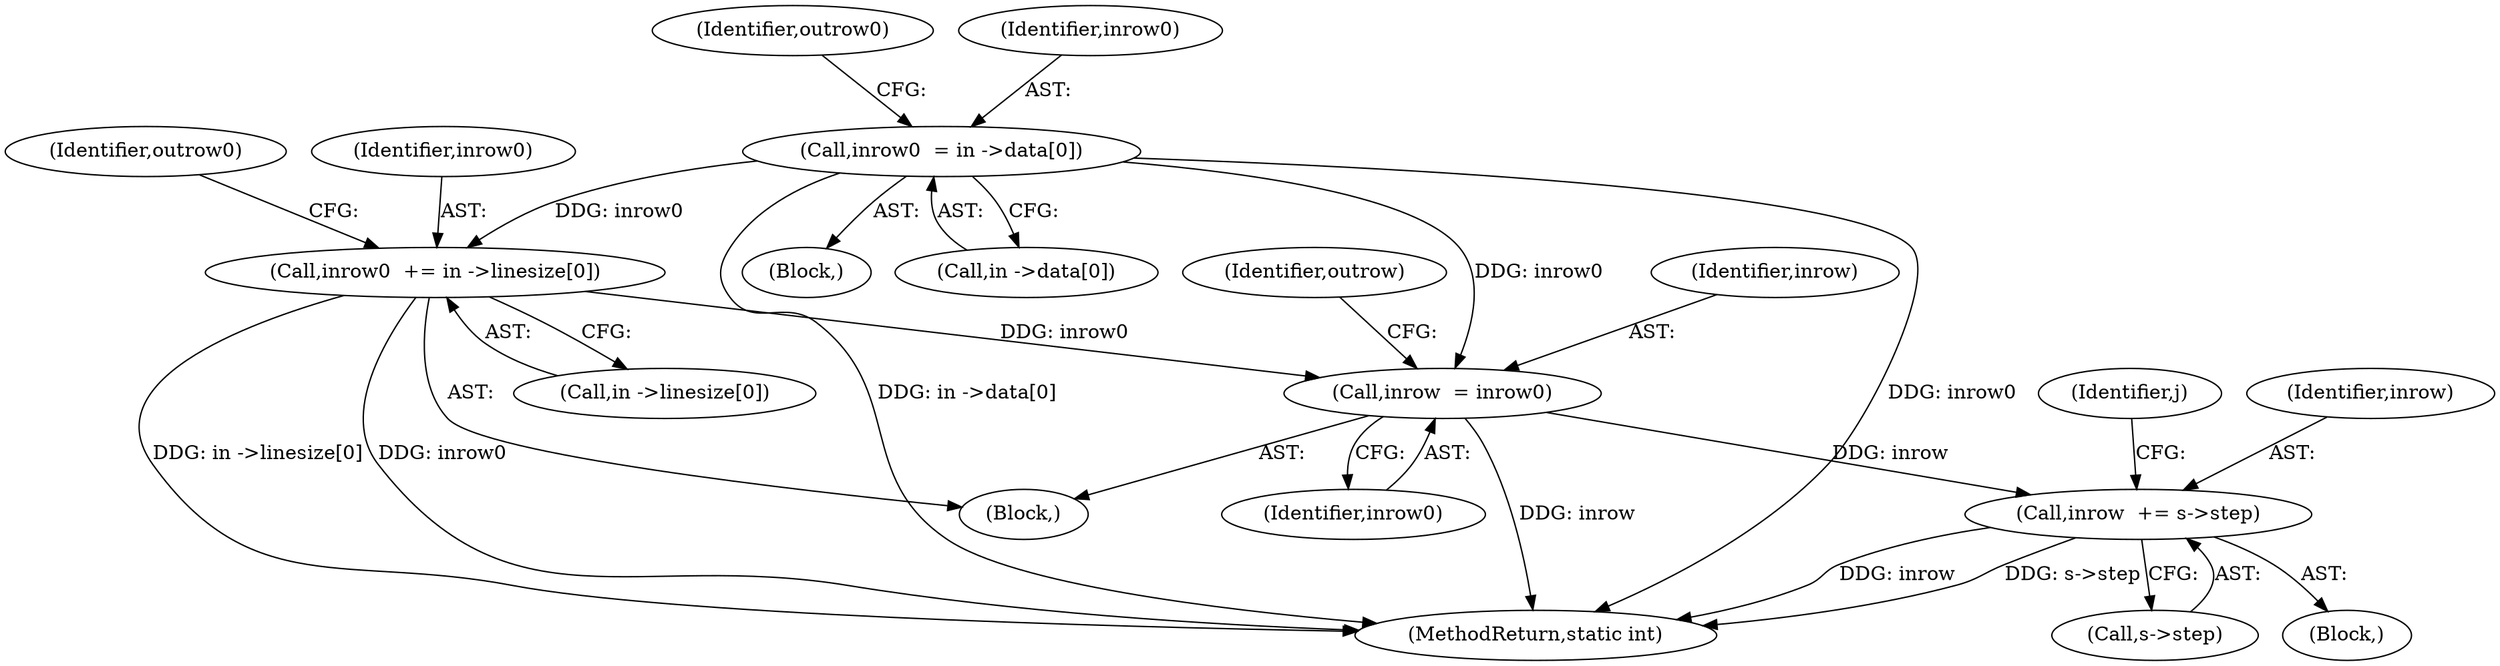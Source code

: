 digraph "0_FFmpeg_e43a0a232dbf6d3c161823c2e07c52e76227a1bc_6@pointer" {
"1000290" [label="(Call,inrow  += s->step)"];
"1000216" [label="(Call,inrow  = inrow0)"];
"1000181" [label="(Call,inrow0  = in ->data[0])"];
"1000295" [label="(Call,inrow0  += in ->linesize[0])"];
"1000297" [label="(Call,in ->linesize[0])"];
"1000230" [label="(Identifier,j)"];
"1000181" [label="(Call,inrow0  = in ->data[0])"];
"1000206" [label="(Block,)"];
"1000183" [label="(Call,in ->data[0])"];
"1000447" [label="(MethodReturn,static int)"];
"1000180" [label="(Block,)"];
"1000303" [label="(Identifier,outrow0)"];
"1000290" [label="(Call,inrow  += s->step)"];
"1000296" [label="(Identifier,inrow0)"];
"1000189" [label="(Identifier,outrow0)"];
"1000217" [label="(Identifier,inrow)"];
"1000292" [label="(Call,s->step)"];
"1000216" [label="(Call,inrow  = inrow0)"];
"1000231" [label="(Block,)"];
"1000218" [label="(Identifier,inrow0)"];
"1000295" [label="(Call,inrow0  += in ->linesize[0])"];
"1000220" [label="(Identifier,outrow)"];
"1000291" [label="(Identifier,inrow)"];
"1000182" [label="(Identifier,inrow0)"];
"1000290" -> "1000231"  [label="AST: "];
"1000290" -> "1000292"  [label="CFG: "];
"1000291" -> "1000290"  [label="AST: "];
"1000292" -> "1000290"  [label="AST: "];
"1000230" -> "1000290"  [label="CFG: "];
"1000290" -> "1000447"  [label="DDG: inrow"];
"1000290" -> "1000447"  [label="DDG: s->step"];
"1000216" -> "1000290"  [label="DDG: inrow"];
"1000216" -> "1000206"  [label="AST: "];
"1000216" -> "1000218"  [label="CFG: "];
"1000217" -> "1000216"  [label="AST: "];
"1000218" -> "1000216"  [label="AST: "];
"1000220" -> "1000216"  [label="CFG: "];
"1000216" -> "1000447"  [label="DDG: inrow"];
"1000181" -> "1000216"  [label="DDG: inrow0"];
"1000295" -> "1000216"  [label="DDG: inrow0"];
"1000181" -> "1000180"  [label="AST: "];
"1000181" -> "1000183"  [label="CFG: "];
"1000182" -> "1000181"  [label="AST: "];
"1000183" -> "1000181"  [label="AST: "];
"1000189" -> "1000181"  [label="CFG: "];
"1000181" -> "1000447"  [label="DDG: inrow0"];
"1000181" -> "1000447"  [label="DDG: in ->data[0]"];
"1000181" -> "1000295"  [label="DDG: inrow0"];
"1000295" -> "1000206"  [label="AST: "];
"1000295" -> "1000297"  [label="CFG: "];
"1000296" -> "1000295"  [label="AST: "];
"1000297" -> "1000295"  [label="AST: "];
"1000303" -> "1000295"  [label="CFG: "];
"1000295" -> "1000447"  [label="DDG: inrow0"];
"1000295" -> "1000447"  [label="DDG: in ->linesize[0]"];
}
